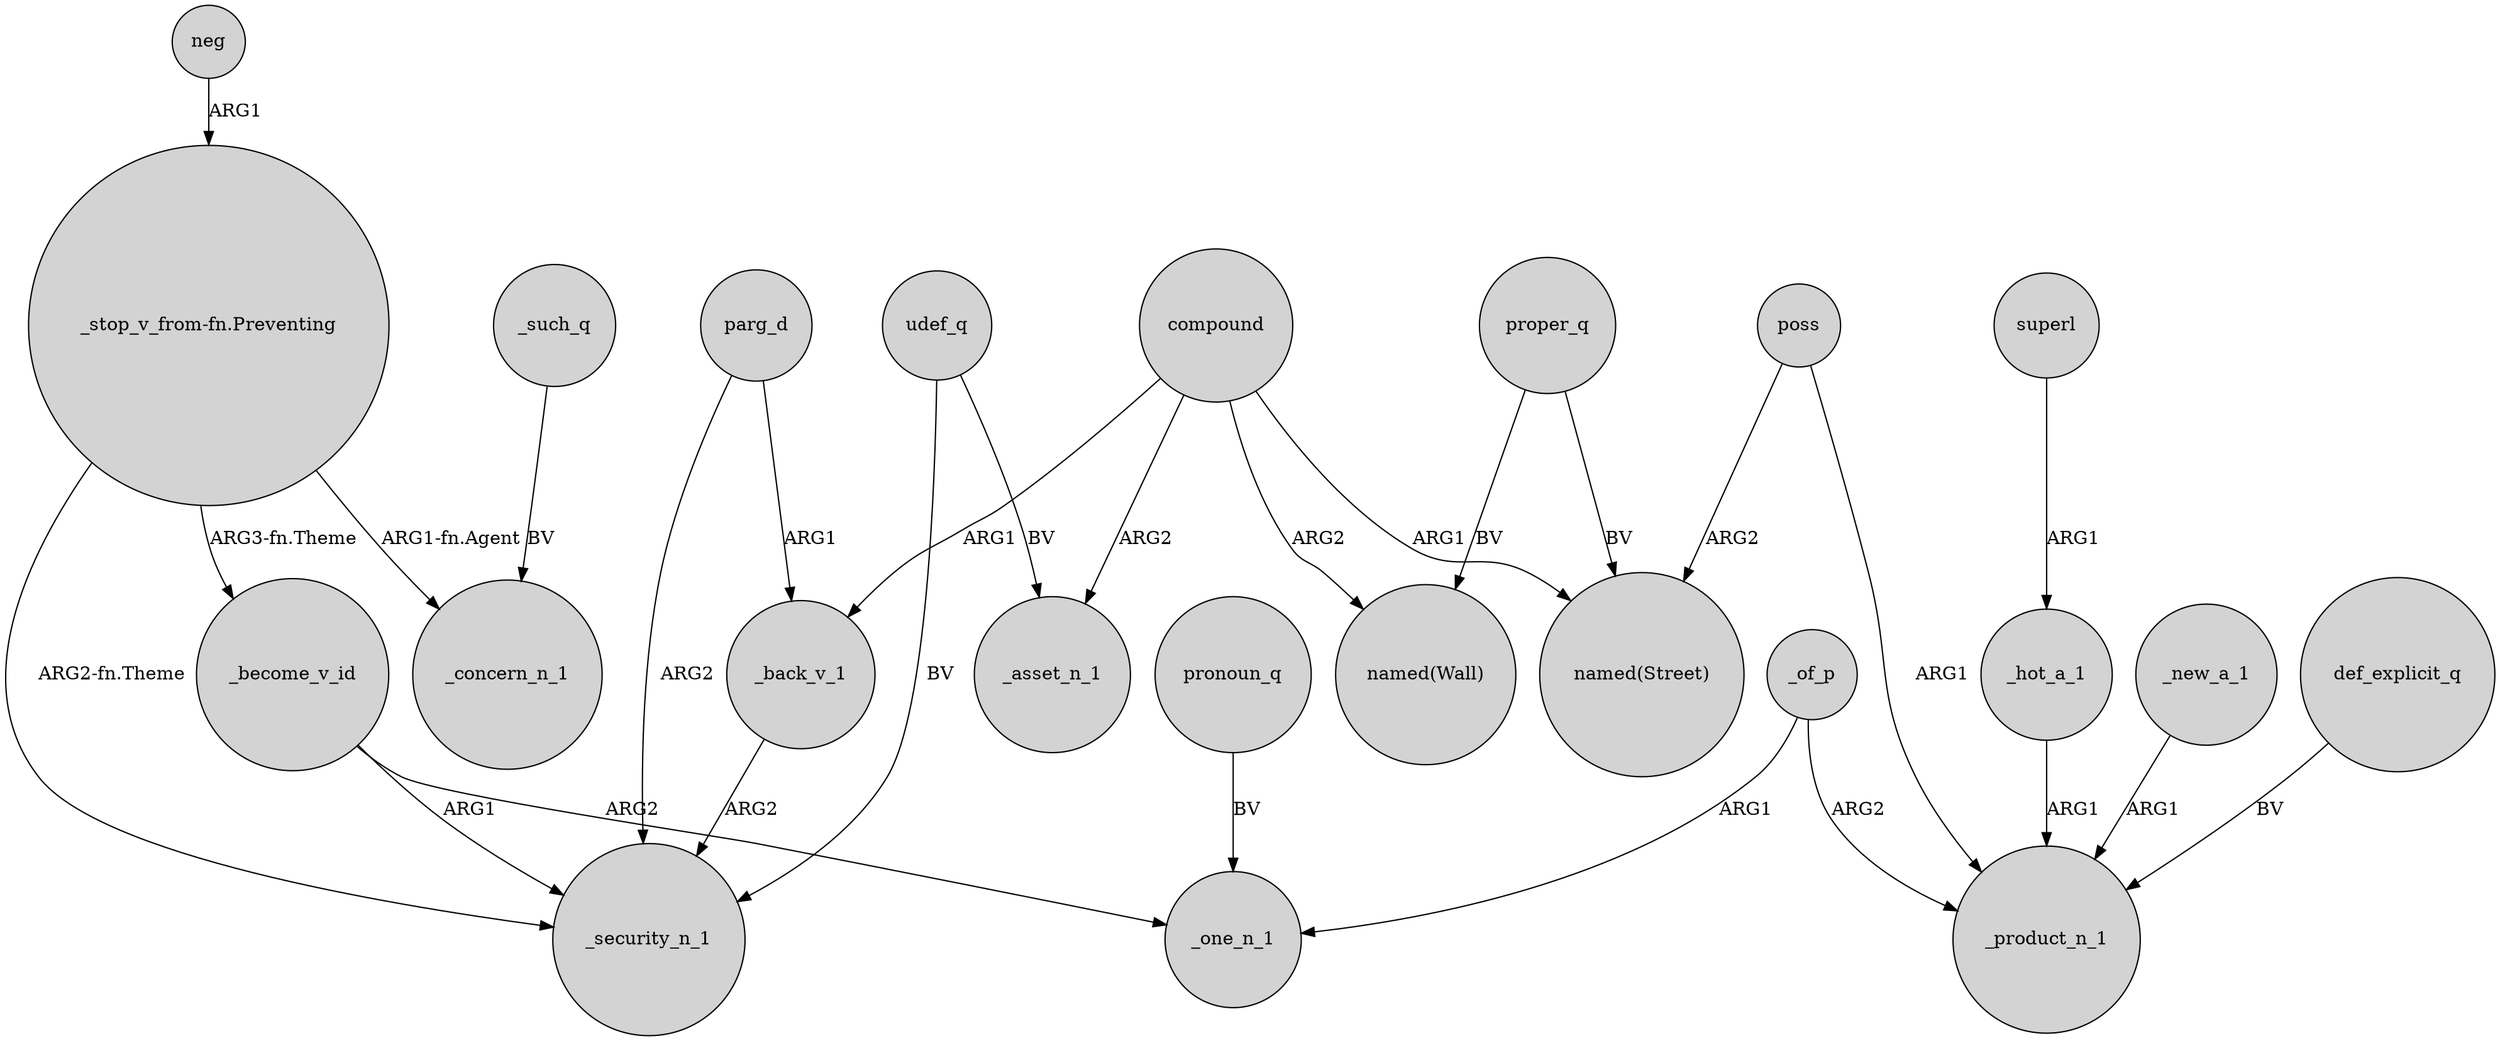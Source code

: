 digraph {
	node [shape=circle style=filled]
	"_stop_v_from-fn.Preventing" -> _concern_n_1 [label="ARG1-fn.Agent"]
	"_stop_v_from-fn.Preventing" -> _become_v_id [label="ARG3-fn.Theme"]
	def_explicit_q -> _product_n_1 [label=BV]
	superl -> _hot_a_1 [label=ARG1]
	poss -> _product_n_1 [label=ARG1]
	compound -> "named(Street)" [label=ARG1]
	proper_q -> "named(Wall)" [label=BV]
	_become_v_id -> _security_n_1 [label=ARG1]
	compound -> _back_v_1 [label=ARG1]
	"_stop_v_from-fn.Preventing" -> _security_n_1 [label="ARG2-fn.Theme"]
	_such_q -> _concern_n_1 [label=BV]
	parg_d -> _security_n_1 [label=ARG2]
	_of_p -> _one_n_1 [label=ARG1]
	udef_q -> _asset_n_1 [label=BV]
	_new_a_1 -> _product_n_1 [label=ARG1]
	proper_q -> "named(Street)" [label=BV]
	compound -> "named(Wall)" [label=ARG2]
	_hot_a_1 -> _product_n_1 [label=ARG1]
	_of_p -> _product_n_1 [label=ARG2]
	pronoun_q -> _one_n_1 [label=BV]
	parg_d -> _back_v_1 [label=ARG1]
	neg -> "_stop_v_from-fn.Preventing" [label=ARG1]
	_back_v_1 -> _security_n_1 [label=ARG2]
	_become_v_id -> _one_n_1 [label=ARG2]
	compound -> _asset_n_1 [label=ARG2]
	udef_q -> _security_n_1 [label=BV]
	poss -> "named(Street)" [label=ARG2]
}
